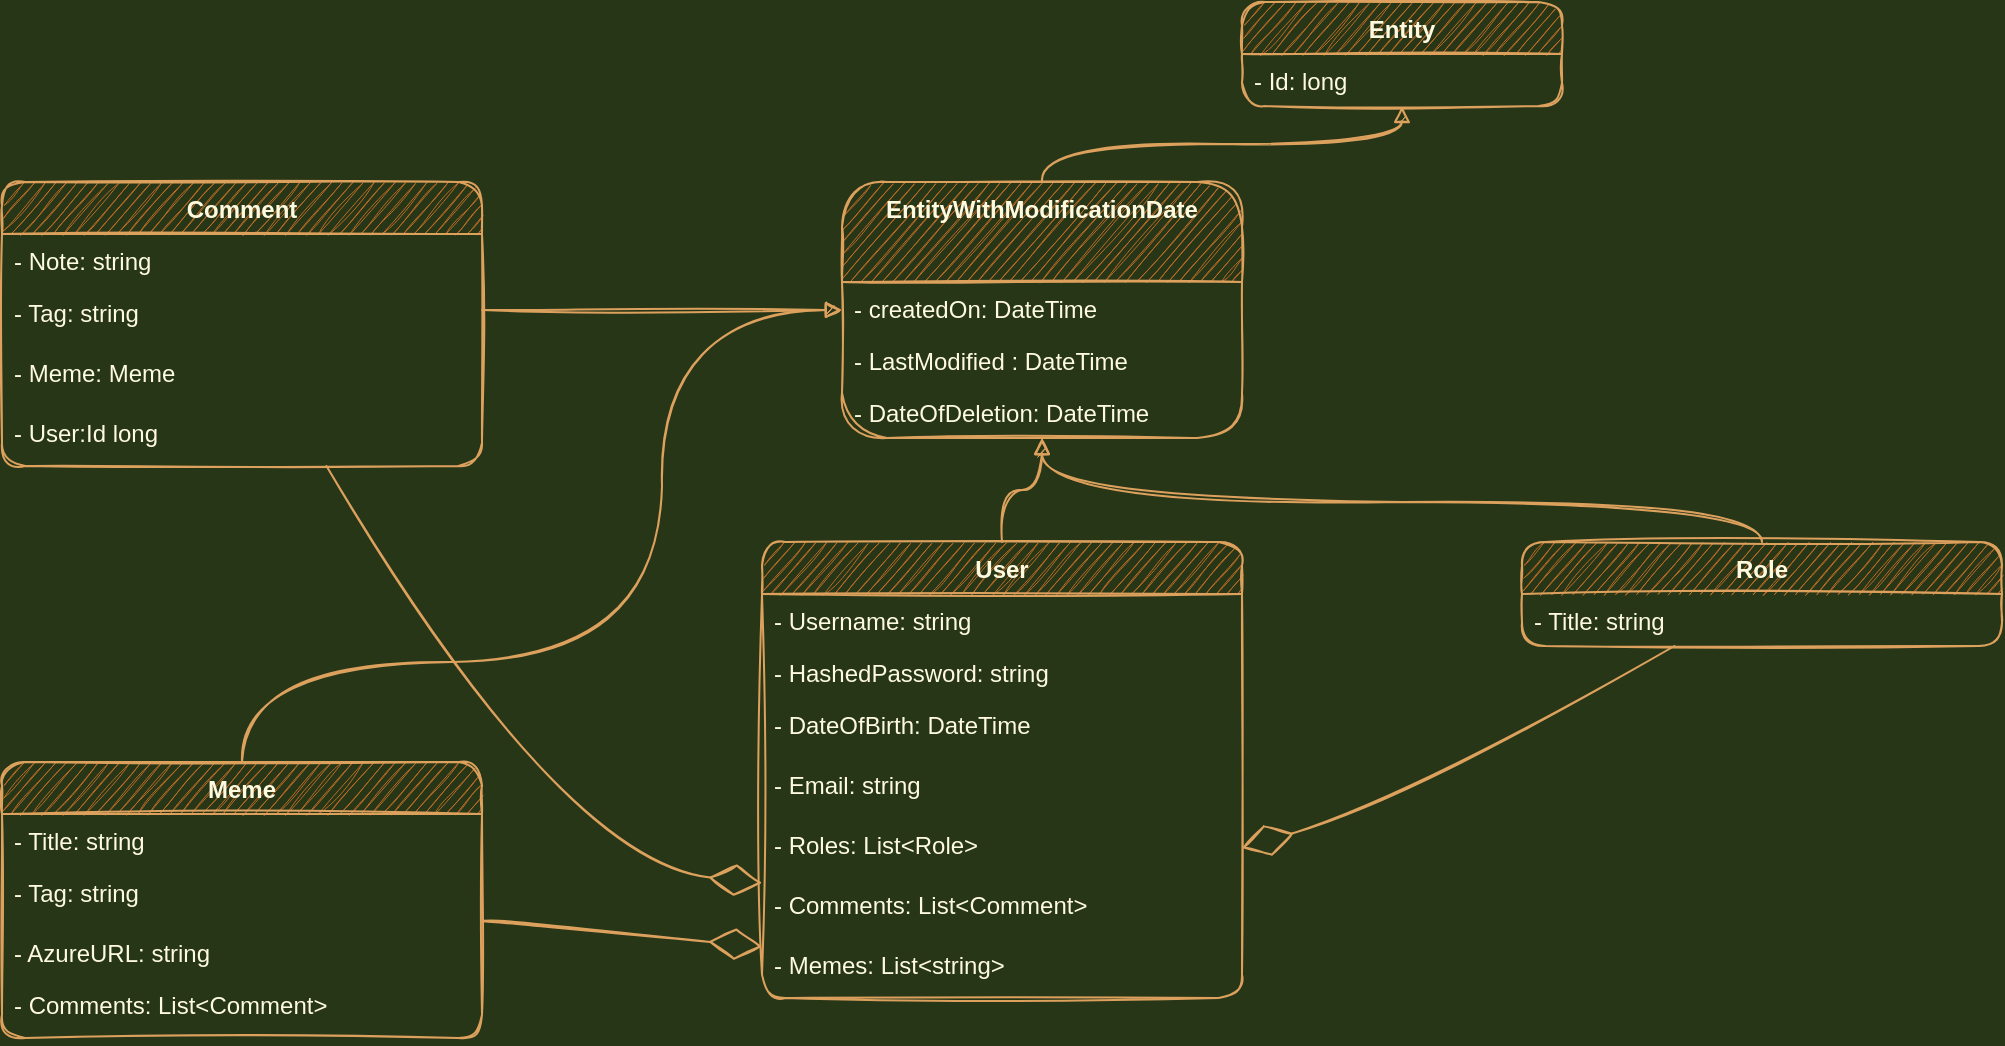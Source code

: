 <mxfile version="16.1.2" type="device"><diagram id="mTWr0Yc0gFOjdW6bL3Bq" name="Page-1"><mxGraphModel dx="2128" dy="1749" grid="1" gridSize="10" guides="1" tooltips="1" connect="1" arrows="1" fold="1" page="1" pageScale="1" pageWidth="850" pageHeight="1100" background="#283618" math="0" shadow="0"><root><mxCell id="0"/><mxCell id="1" parent="0"/><mxCell id="80eazePvjlkiKfwonDQZ-9" value="User" style="swimlane;fontStyle=1;align=center;verticalAlign=top;childLayout=stackLayout;horizontal=1;startSize=26;horizontalStack=0;resizeParent=1;resizeParentMax=0;resizeLast=0;collapsible=1;marginBottom=0;rounded=1;fontColor=#FEFAE0;strokeColor=#DDA15E;fillColor=#BC6C25;sketch=1;" parent="1" vertex="1"><mxGeometry x="80" y="180" width="240" height="228" as="geometry"/></mxCell><mxCell id="80eazePvjlkiKfwonDQZ-46" value="- Username: string" style="text;strokeColor=none;fillColor=none;align=left;verticalAlign=top;spacingLeft=4;spacingRight=4;overflow=hidden;rotatable=0;points=[[0,0.5],[1,0.5]];portConstraint=eastwest;rounded=1;fontColor=#FEFAE0;sketch=1;" parent="80eazePvjlkiKfwonDQZ-9" vertex="1"><mxGeometry y="26" width="240" height="26" as="geometry"/></mxCell><mxCell id="LEeuXOGg5vWV-DEBZ4vP-3" value="- HashedPassword: string" style="text;strokeColor=none;fillColor=none;align=left;verticalAlign=top;spacingLeft=4;spacingRight=4;overflow=hidden;rotatable=0;points=[[0,0.5],[1,0.5]];portConstraint=eastwest;rounded=1;fontColor=#FEFAE0;sketch=1;" parent="80eazePvjlkiKfwonDQZ-9" vertex="1"><mxGeometry y="52" width="240" height="26" as="geometry"/></mxCell><mxCell id="80eazePvjlkiKfwonDQZ-25" value="- DateOfBirth: DateTime" style="text;strokeColor=none;fillColor=none;align=left;verticalAlign=top;spacingLeft=4;spacingRight=4;overflow=hidden;rotatable=0;points=[[0,0.5],[1,0.5]];portConstraint=eastwest;rounded=1;fontColor=#FEFAE0;sketch=1;" parent="80eazePvjlkiKfwonDQZ-9" vertex="1"><mxGeometry y="78" width="240" height="30" as="geometry"/></mxCell><mxCell id="80eazePvjlkiKfwonDQZ-30" value="- Email: string" style="text;strokeColor=none;fillColor=none;align=left;verticalAlign=top;spacingLeft=4;spacingRight=4;overflow=hidden;rotatable=0;points=[[0,0.5],[1,0.5]];portConstraint=eastwest;rounded=1;fontColor=#FEFAE0;sketch=1;" parent="80eazePvjlkiKfwonDQZ-9" vertex="1"><mxGeometry y="108" width="240" height="30" as="geometry"/></mxCell><mxCell id="80eazePvjlkiKfwonDQZ-29" value="- Roles: List&lt;Role&gt;" style="text;strokeColor=none;fillColor=none;align=left;verticalAlign=top;spacingLeft=4;spacingRight=4;overflow=hidden;rotatable=0;points=[[0,0.5],[1,0.5]];portConstraint=eastwest;rounded=1;fontColor=#FEFAE0;sketch=1;" parent="80eazePvjlkiKfwonDQZ-9" vertex="1"><mxGeometry y="138" width="240" height="30" as="geometry"/></mxCell><mxCell id="80eazePvjlkiKfwonDQZ-31" value="- Comments: List&lt;Comment&gt;" style="text;strokeColor=none;fillColor=none;align=left;verticalAlign=top;spacingLeft=4;spacingRight=4;overflow=hidden;rotatable=0;points=[[0,0.5],[1,0.5]];portConstraint=eastwest;rounded=1;fontColor=#FEFAE0;sketch=1;" parent="80eazePvjlkiKfwonDQZ-9" vertex="1"><mxGeometry y="168" width="240" height="30" as="geometry"/></mxCell><mxCell id="80eazePvjlkiKfwonDQZ-26" value="- Memes: List&lt;string&gt;" style="text;strokeColor=none;fillColor=none;align=left;verticalAlign=top;spacingLeft=4;spacingRight=4;overflow=hidden;rotatable=0;points=[[0,0.5],[1,0.5]];portConstraint=eastwest;rounded=1;fontColor=#FEFAE0;sketch=1;" parent="80eazePvjlkiKfwonDQZ-9" vertex="1"><mxGeometry y="198" width="240" height="30" as="geometry"/></mxCell><mxCell id="80eazePvjlkiKfwonDQZ-32" value="Meme" style="swimlane;fontStyle=1;align=center;verticalAlign=top;childLayout=stackLayout;horizontal=1;startSize=26;horizontalStack=0;resizeParent=1;resizeParentMax=0;resizeLast=0;collapsible=1;marginBottom=0;rounded=1;fontColor=#FEFAE0;strokeColor=#DDA15E;fillColor=#BC6C25;sketch=1;" parent="1" vertex="1"><mxGeometry x="-300" y="290" width="240" height="138" as="geometry"/></mxCell><mxCell id="80eazePvjlkiKfwonDQZ-33" value="- Title: string" style="text;strokeColor=none;fillColor=none;align=left;verticalAlign=top;spacingLeft=4;spacingRight=4;overflow=hidden;rotatable=0;points=[[0,0.5],[1,0.5]];portConstraint=eastwest;rounded=1;fontColor=#FEFAE0;sketch=1;" parent="80eazePvjlkiKfwonDQZ-32" vertex="1"><mxGeometry y="26" width="240" height="26" as="geometry"/></mxCell><mxCell id="80eazePvjlkiKfwonDQZ-41" value="- Tag: string" style="text;strokeColor=none;fillColor=none;align=left;verticalAlign=top;spacingLeft=4;spacingRight=4;overflow=hidden;rotatable=0;points=[[0,0.5],[1,0.5]];portConstraint=eastwest;rounded=1;fontColor=#FEFAE0;sketch=1;" parent="80eazePvjlkiKfwonDQZ-32" vertex="1"><mxGeometry y="52" width="240" height="30" as="geometry"/></mxCell><mxCell id="80eazePvjlkiKfwonDQZ-70" value="- AzureURL: string" style="text;strokeColor=none;fillColor=none;align=left;verticalAlign=top;spacingLeft=4;spacingRight=4;overflow=hidden;rotatable=0;points=[[0,0.5],[1,0.5]];portConstraint=eastwest;rounded=1;fontColor=#FEFAE0;sketch=1;" parent="80eazePvjlkiKfwonDQZ-32" vertex="1"><mxGeometry y="82" width="240" height="26" as="geometry"/></mxCell><mxCell id="80eazePvjlkiKfwonDQZ-40" value="- Comments: List&lt;Comment&gt;" style="text;strokeColor=none;fillColor=none;align=left;verticalAlign=top;spacingLeft=4;spacingRight=4;overflow=hidden;rotatable=0;points=[[0,0.5],[1,0.5]];portConstraint=eastwest;rounded=1;fontColor=#FEFAE0;sketch=1;" parent="80eazePvjlkiKfwonDQZ-32" vertex="1"><mxGeometry y="108" width="240" height="30" as="geometry"/></mxCell><mxCell id="80eazePvjlkiKfwonDQZ-53" value="Comment" style="swimlane;fontStyle=1;align=center;verticalAlign=top;childLayout=stackLayout;horizontal=1;startSize=26;horizontalStack=0;resizeParent=1;resizeParentMax=0;resizeLast=0;collapsible=1;marginBottom=0;rounded=1;fontColor=#FEFAE0;strokeColor=#DDA15E;fillColor=#BC6C25;sketch=1;" parent="1" vertex="1"><mxGeometry x="-300" width="240" height="142" as="geometry"/></mxCell><mxCell id="80eazePvjlkiKfwonDQZ-55" value="- Note: string" style="text;strokeColor=none;fillColor=none;align=left;verticalAlign=top;spacingLeft=4;spacingRight=4;overflow=hidden;rotatable=0;points=[[0,0.5],[1,0.5]];portConstraint=eastwest;rounded=1;fontColor=#FEFAE0;sketch=1;" parent="80eazePvjlkiKfwonDQZ-53" vertex="1"><mxGeometry y="26" width="240" height="26" as="geometry"/></mxCell><mxCell id="80eazePvjlkiKfwonDQZ-59" value="- Tag: string" style="text;strokeColor=none;fillColor=none;align=left;verticalAlign=top;spacingLeft=4;spacingRight=4;overflow=hidden;rotatable=0;points=[[0,0.5],[1,0.5]];portConstraint=eastwest;rounded=1;fontColor=#FEFAE0;sketch=1;" parent="80eazePvjlkiKfwonDQZ-53" vertex="1"><mxGeometry y="52" width="240" height="30" as="geometry"/></mxCell><mxCell id="80eazePvjlkiKfwonDQZ-73" value="- Meme: Meme" style="text;strokeColor=none;fillColor=none;align=left;verticalAlign=top;spacingLeft=4;spacingRight=4;overflow=hidden;rotatable=0;points=[[0,0.5],[1,0.5]];portConstraint=eastwest;rounded=1;fontColor=#FEFAE0;sketch=1;" parent="80eazePvjlkiKfwonDQZ-53" vertex="1"><mxGeometry y="82" width="240" height="30" as="geometry"/></mxCell><mxCell id="80eazePvjlkiKfwonDQZ-72" value="- User:Id long" style="text;strokeColor=none;fillColor=none;align=left;verticalAlign=top;spacingLeft=4;spacingRight=4;overflow=hidden;rotatable=0;points=[[0,0.5],[1,0.5]];portConstraint=eastwest;rounded=1;fontColor=#FEFAE0;sketch=1;" parent="80eazePvjlkiKfwonDQZ-53" vertex="1"><mxGeometry y="112" width="240" height="30" as="geometry"/></mxCell><mxCell id="80eazePvjlkiKfwonDQZ-60" value="Role" style="swimlane;fontStyle=1;align=center;verticalAlign=top;childLayout=stackLayout;horizontal=1;startSize=26;horizontalStack=0;resizeParent=1;resizeParentMax=0;resizeLast=0;collapsible=1;marginBottom=0;rounded=1;fontColor=#FEFAE0;strokeColor=#DDA15E;fillColor=#BC6C25;sketch=1;" parent="1" vertex="1"><mxGeometry x="460" y="180" width="240" height="52" as="geometry"/></mxCell><mxCell id="80eazePvjlkiKfwonDQZ-62" value="- Title: string" style="text;strokeColor=none;fillColor=none;align=left;verticalAlign=top;spacingLeft=4;spacingRight=4;overflow=hidden;rotatable=0;points=[[0,0.5],[1,0.5]];portConstraint=eastwest;rounded=1;fontColor=#FEFAE0;sketch=1;" parent="80eazePvjlkiKfwonDQZ-60" vertex="1"><mxGeometry y="26" width="240" height="26" as="geometry"/></mxCell><mxCell id="80eazePvjlkiKfwonDQZ-67" value="" style="endArrow=diamondThin;endFill=0;endSize=24;html=1;rounded=1;fontColor=#FEFAE0;strokeColor=#DDA15E;fillColor=#BC6C25;entryX=1;entryY=0.5;entryDx=0;entryDy=0;sketch=1;curved=1;" parent="1" source="80eazePvjlkiKfwonDQZ-60" target="80eazePvjlkiKfwonDQZ-29" edge="1"><mxGeometry width="160" relative="1" as="geometry"><mxPoint x="-130" y="490" as="sourcePoint"/><mxPoint x="30" y="490" as="targetPoint"/><Array as="points"><mxPoint x="410" y="307"/></Array></mxGeometry></mxCell><mxCell id="pD4Z9z4O8Kv1ZItno-Bg-1" value="EntityWithModificationDate" style="swimlane;fontStyle=1;align=center;verticalAlign=top;childLayout=stackLayout;horizontal=1;startSize=50;horizontalStack=0;resizeParent=1;resizeParentMax=0;resizeLast=0;collapsible=1;marginBottom=0;fillColor=#BC6C25;strokeColor=#DDA15E;fontColor=#FEFAE0;sketch=1;rounded=1;" parent="1" vertex="1"><mxGeometry x="120" width="200" height="128" as="geometry"/></mxCell><mxCell id="pD4Z9z4O8Kv1ZItno-Bg-2" value="- createdOn: DateTime" style="text;strokeColor=none;fillColor=none;align=left;verticalAlign=top;spacingLeft=4;spacingRight=4;overflow=hidden;rotatable=0;points=[[0,0.5],[1,0.5]];portConstraint=eastwest;fontColor=#FEFAE0;sketch=1;rounded=1;" parent="pD4Z9z4O8Kv1ZItno-Bg-1" vertex="1"><mxGeometry y="50" width="200" height="26" as="geometry"/></mxCell><mxCell id="pD4Z9z4O8Kv1ZItno-Bg-5" value="- LastModified : DateTime" style="text;strokeColor=none;fillColor=none;align=left;verticalAlign=top;spacingLeft=4;spacingRight=4;overflow=hidden;rotatable=0;points=[[0,0.5],[1,0.5]];portConstraint=eastwest;fontColor=#FEFAE0;sketch=1;rounded=1;" parent="pD4Z9z4O8Kv1ZItno-Bg-1" vertex="1"><mxGeometry y="76" width="200" height="26" as="geometry"/></mxCell><mxCell id="pD4Z9z4O8Kv1ZItno-Bg-6" value="- DateOfDeletion: DateTime" style="text;strokeColor=none;fillColor=none;align=left;verticalAlign=top;spacingLeft=4;spacingRight=4;overflow=hidden;rotatable=0;points=[[0,0.5],[1,0.5]];portConstraint=eastwest;fontColor=#FEFAE0;sketch=1;rounded=1;" parent="pD4Z9z4O8Kv1ZItno-Bg-1" vertex="1"><mxGeometry y="102" width="200" height="26" as="geometry"/></mxCell><mxCell id="pD4Z9z4O8Kv1ZItno-Bg-19" value="Entity" style="swimlane;fontStyle=1;align=center;verticalAlign=top;childLayout=stackLayout;horizontal=1;startSize=26;horizontalStack=0;resizeParent=1;resizeParentMax=0;resizeLast=0;collapsible=1;marginBottom=0;rounded=1;sketch=1;fontColor=#FEFAE0;strokeColor=#DDA15E;fillColor=#BC6C25;" parent="1" vertex="1"><mxGeometry x="320" y="-90" width="160" height="52" as="geometry"/></mxCell><mxCell id="pD4Z9z4O8Kv1ZItno-Bg-20" value="- Id: long" style="text;strokeColor=none;fillColor=none;align=left;verticalAlign=top;spacingLeft=4;spacingRight=4;overflow=hidden;rotatable=0;points=[[0,0.5],[1,0.5]];portConstraint=eastwest;rounded=1;sketch=1;fontColor=#FEFAE0;" parent="pD4Z9z4O8Kv1ZItno-Bg-19" vertex="1"><mxGeometry y="26" width="160" height="26" as="geometry"/></mxCell><mxCell id="pD4Z9z4O8Kv1ZItno-Bg-26" value="" style="endArrow=block;endFill=1;html=1;edgeStyle=orthogonalEdgeStyle;align=left;verticalAlign=top;rounded=1;fontColor=#FEFAE0;strokeColor=#DDA15E;fillColor=#BC6C25;sketch=1;curved=1;" parent="1" source="80eazePvjlkiKfwonDQZ-60" target="pD4Z9z4O8Kv1ZItno-Bg-1" edge="1"><mxGeometry x="-1" relative="1" as="geometry"><mxPoint x="590" y="170" as="sourcePoint"/><mxPoint x="380" y="170" as="targetPoint"/><Array as="points"><mxPoint x="580" y="160"/><mxPoint x="220" y="160"/></Array></mxGeometry></mxCell><mxCell id="pD4Z9z4O8Kv1ZItno-Bg-27" value="" style="edgeLabel;resizable=0;html=1;align=left;verticalAlign=bottom;rounded=1;fontColor=#FEFAE0;strokeColor=#DDA15E;fillColor=#BC6C25;sketch=1;" parent="pD4Z9z4O8Kv1ZItno-Bg-26" connectable="0" vertex="1"><mxGeometry x="-1" relative="1" as="geometry"/></mxCell><mxCell id="pD4Z9z4O8Kv1ZItno-Bg-28" value="" style="endArrow=block;endFill=1;html=1;edgeStyle=orthogonalEdgeStyle;align=left;verticalAlign=top;rounded=1;fontColor=#FEFAE0;strokeColor=#DDA15E;fillColor=#BC6C25;sketch=1;curved=1;" parent="1" source="80eazePvjlkiKfwonDQZ-9" target="pD4Z9z4O8Kv1ZItno-Bg-1" edge="1"><mxGeometry x="-1" relative="1" as="geometry"><mxPoint x="590.059" y="190" as="sourcePoint"/><mxPoint x="410.059" y="-28" as="targetPoint"/></mxGeometry></mxCell><mxCell id="pD4Z9z4O8Kv1ZItno-Bg-30" value="" style="endArrow=block;endFill=1;html=1;edgeStyle=orthogonalEdgeStyle;align=left;verticalAlign=top;rounded=1;fontColor=#FEFAE0;strokeColor=#DDA15E;fillColor=#BC6C25;sketch=1;curved=1;" parent="1" source="pD4Z9z4O8Kv1ZItno-Bg-1" target="pD4Z9z4O8Kv1ZItno-Bg-19" edge="1"><mxGeometry x="-1" relative="1" as="geometry"><mxPoint x="600.059" y="200" as="sourcePoint"/><mxPoint x="380" y="-10" as="targetPoint"/></mxGeometry></mxCell><mxCell id="pD4Z9z4O8Kv1ZItno-Bg-32" value="" style="endArrow=diamondThin;endFill=0;endSize=24;html=1;rounded=1;fontColor=#FEFAE0;strokeColor=#DDA15E;fillColor=#BC6C25;sketch=1;curved=1;" parent="1" source="80eazePvjlkiKfwonDQZ-32" target="80eazePvjlkiKfwonDQZ-26" edge="1"><mxGeometry width="160" relative="1" as="geometry"><mxPoint x="40" y="290" as="sourcePoint"/><mxPoint x="200" y="290" as="targetPoint"/></mxGeometry></mxCell><mxCell id="pD4Z9z4O8Kv1ZItno-Bg-33" value="" style="endArrow=diamondThin;endFill=0;endSize=24;html=1;rounded=1;fontColor=#FEFAE0;strokeColor=#DDA15E;fillColor=#BC6C25;sketch=1;curved=1;" parent="1" source="80eazePvjlkiKfwonDQZ-53" target="80eazePvjlkiKfwonDQZ-31" edge="1"><mxGeometry width="160" relative="1" as="geometry"><mxPoint x="40" y="290" as="sourcePoint"/><mxPoint x="200" y="290" as="targetPoint"/><Array as="points"><mxPoint x="-20" y="340"/></Array></mxGeometry></mxCell><mxCell id="pD4Z9z4O8Kv1ZItno-Bg-35" value="" style="endArrow=block;endFill=1;html=1;edgeStyle=orthogonalEdgeStyle;align=left;verticalAlign=top;rounded=1;fontColor=#FEFAE0;strokeColor=#DDA15E;fillColor=#BC6C25;sketch=1;curved=1;" parent="1" source="80eazePvjlkiKfwonDQZ-32" target="pD4Z9z4O8Kv1ZItno-Bg-1" edge="1"><mxGeometry x="-1" relative="1" as="geometry"><mxPoint x="40" y="290" as="sourcePoint"/><mxPoint x="200" y="290" as="targetPoint"/><Array as="points"><mxPoint x="-180" y="240"/><mxPoint x="30" y="240"/><mxPoint x="30" y="64"/></Array></mxGeometry></mxCell><mxCell id="pD4Z9z4O8Kv1ZItno-Bg-41" value="" style="endArrow=block;endFill=1;html=1;edgeStyle=orthogonalEdgeStyle;align=left;verticalAlign=top;rounded=1;fontColor=#FEFAE0;strokeColor=#DDA15E;fillColor=#BC6C25;sketch=1;curved=1;" parent="1" source="80eazePvjlkiKfwonDQZ-53" target="pD4Z9z4O8Kv1ZItno-Bg-1" edge="1"><mxGeometry x="-1" relative="1" as="geometry"><mxPoint x="40" y="290" as="sourcePoint"/><mxPoint x="200" y="290" as="targetPoint"/><Array as="points"><mxPoint x="-10" y="64"/><mxPoint x="-10" y="64"/></Array></mxGeometry></mxCell><mxCell id="pD4Z9z4O8Kv1ZItno-Bg-42" value="" style="edgeLabel;resizable=0;html=1;align=left;verticalAlign=bottom;rounded=1;fontColor=#FEFAE0;strokeColor=#DDA15E;fillColor=#BC6C25;sketch=1;" parent="pD4Z9z4O8Kv1ZItno-Bg-41" connectable="0" vertex="1"><mxGeometry x="-1" relative="1" as="geometry"/></mxCell></root></mxGraphModel></diagram></mxfile>